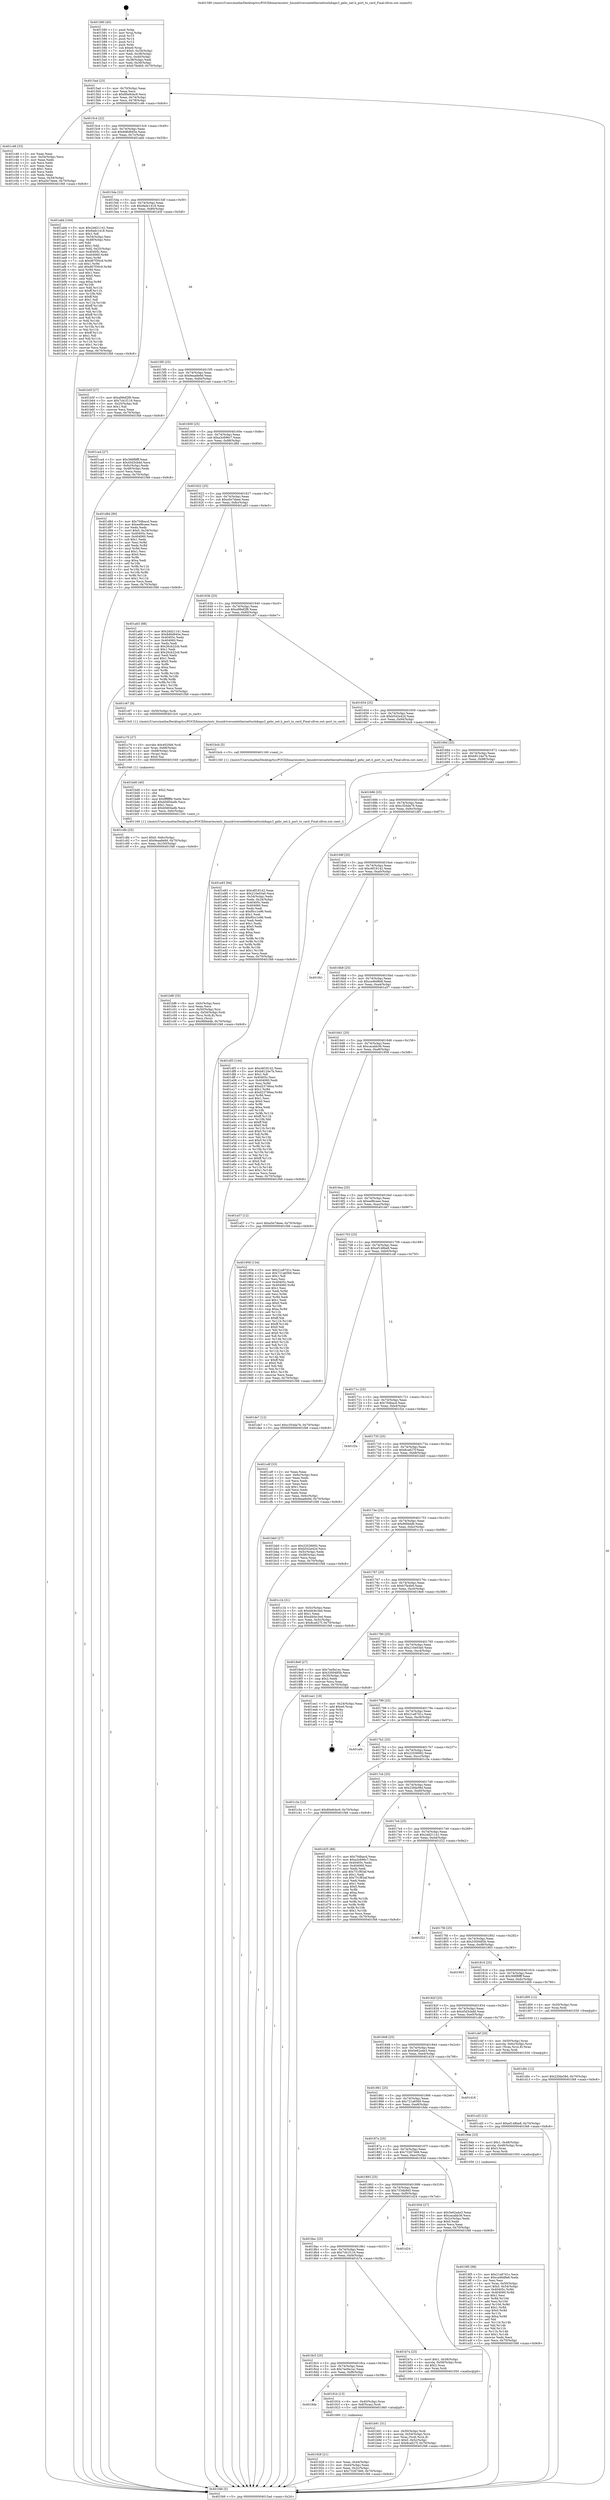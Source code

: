 digraph "0x401580" {
  label = "0x401580 (/mnt/c/Users/mathe/Desktop/tcc/POCII/binaries/extr_linuxdriversnetethernettoshibaps3_gelic_net.h_port_to_card_Final-ollvm.out::main(0))"
  labelloc = "t"
  node[shape=record]

  Entry [label="",width=0.3,height=0.3,shape=circle,fillcolor=black,style=filled]
  "0x4015ad" [label="{
     0x4015ad [23]\l
     | [instrs]\l
     &nbsp;&nbsp;0x4015ad \<+3\>: mov -0x70(%rbp),%eax\l
     &nbsp;&nbsp;0x4015b0 \<+2\>: mov %eax,%ecx\l
     &nbsp;&nbsp;0x4015b2 \<+6\>: sub $0x80e9cbc9,%ecx\l
     &nbsp;&nbsp;0x4015b8 \<+3\>: mov %eax,-0x74(%rbp)\l
     &nbsp;&nbsp;0x4015bb \<+3\>: mov %ecx,-0x78(%rbp)\l
     &nbsp;&nbsp;0x4015be \<+6\>: je 0000000000401c46 \<main+0x6c6\>\l
  }"]
  "0x401c46" [label="{
     0x401c46 [33]\l
     | [instrs]\l
     &nbsp;&nbsp;0x401c46 \<+2\>: xor %eax,%eax\l
     &nbsp;&nbsp;0x401c48 \<+3\>: mov -0x54(%rbp),%ecx\l
     &nbsp;&nbsp;0x401c4b \<+2\>: mov %eax,%edx\l
     &nbsp;&nbsp;0x401c4d \<+2\>: sub %ecx,%edx\l
     &nbsp;&nbsp;0x401c4f \<+2\>: mov %eax,%ecx\l
     &nbsp;&nbsp;0x401c51 \<+3\>: sub $0x1,%ecx\l
     &nbsp;&nbsp;0x401c54 \<+2\>: add %ecx,%edx\l
     &nbsp;&nbsp;0x401c56 \<+2\>: sub %edx,%eax\l
     &nbsp;&nbsp;0x401c58 \<+3\>: mov %eax,-0x54(%rbp)\l
     &nbsp;&nbsp;0x401c5b \<+7\>: movl $0xa5e7deee,-0x70(%rbp)\l
     &nbsp;&nbsp;0x401c62 \<+5\>: jmp 0000000000401f48 \<main+0x9c8\>\l
  }"]
  "0x4015c4" [label="{
     0x4015c4 [22]\l
     | [instrs]\l
     &nbsp;&nbsp;0x4015c4 \<+5\>: jmp 00000000004015c9 \<main+0x49\>\l
     &nbsp;&nbsp;0x4015c9 \<+3\>: mov -0x74(%rbp),%eax\l
     &nbsp;&nbsp;0x4015cc \<+5\>: sub $0x8d6d945e,%eax\l
     &nbsp;&nbsp;0x4015d1 \<+3\>: mov %eax,-0x7c(%rbp)\l
     &nbsp;&nbsp;0x4015d4 \<+6\>: je 0000000000401abb \<main+0x53b\>\l
  }"]
  Exit [label="",width=0.3,height=0.3,shape=circle,fillcolor=black,style=filled,peripheries=2]
  "0x401abb" [label="{
     0x401abb [164]\l
     | [instrs]\l
     &nbsp;&nbsp;0x401abb \<+5\>: mov $0x2dd21141,%eax\l
     &nbsp;&nbsp;0x401ac0 \<+5\>: mov $0x9adc1418,%ecx\l
     &nbsp;&nbsp;0x401ac5 \<+2\>: mov $0x1,%dl\l
     &nbsp;&nbsp;0x401ac7 \<+3\>: mov -0x54(%rbp),%esi\l
     &nbsp;&nbsp;0x401aca \<+3\>: cmp -0x48(%rbp),%esi\l
     &nbsp;&nbsp;0x401acd \<+4\>: setl %dil\l
     &nbsp;&nbsp;0x401ad1 \<+4\>: and $0x1,%dil\l
     &nbsp;&nbsp;0x401ad5 \<+4\>: mov %dil,-0x25(%rbp)\l
     &nbsp;&nbsp;0x401ad9 \<+7\>: mov 0x40405c,%esi\l
     &nbsp;&nbsp;0x401ae0 \<+8\>: mov 0x404060,%r8d\l
     &nbsp;&nbsp;0x401ae8 \<+3\>: mov %esi,%r9d\l
     &nbsp;&nbsp;0x401aeb \<+7\>: sub $0xd67f30c9,%r9d\l
     &nbsp;&nbsp;0x401af2 \<+4\>: sub $0x1,%r9d\l
     &nbsp;&nbsp;0x401af6 \<+7\>: add $0xd67f30c9,%r9d\l
     &nbsp;&nbsp;0x401afd \<+4\>: imul %r9d,%esi\l
     &nbsp;&nbsp;0x401b01 \<+3\>: and $0x1,%esi\l
     &nbsp;&nbsp;0x401b04 \<+3\>: cmp $0x0,%esi\l
     &nbsp;&nbsp;0x401b07 \<+4\>: sete %dil\l
     &nbsp;&nbsp;0x401b0b \<+4\>: cmp $0xa,%r8d\l
     &nbsp;&nbsp;0x401b0f \<+4\>: setl %r10b\l
     &nbsp;&nbsp;0x401b13 \<+3\>: mov %dil,%r11b\l
     &nbsp;&nbsp;0x401b16 \<+4\>: xor $0xff,%r11b\l
     &nbsp;&nbsp;0x401b1a \<+3\>: mov %r10b,%bl\l
     &nbsp;&nbsp;0x401b1d \<+3\>: xor $0xff,%bl\l
     &nbsp;&nbsp;0x401b20 \<+3\>: xor $0x1,%dl\l
     &nbsp;&nbsp;0x401b23 \<+3\>: mov %r11b,%r14b\l
     &nbsp;&nbsp;0x401b26 \<+4\>: and $0xff,%r14b\l
     &nbsp;&nbsp;0x401b2a \<+3\>: and %dl,%dil\l
     &nbsp;&nbsp;0x401b2d \<+3\>: mov %bl,%r15b\l
     &nbsp;&nbsp;0x401b30 \<+4\>: and $0xff,%r15b\l
     &nbsp;&nbsp;0x401b34 \<+3\>: and %dl,%r10b\l
     &nbsp;&nbsp;0x401b37 \<+3\>: or %dil,%r14b\l
     &nbsp;&nbsp;0x401b3a \<+3\>: or %r10b,%r15b\l
     &nbsp;&nbsp;0x401b3d \<+3\>: xor %r15b,%r14b\l
     &nbsp;&nbsp;0x401b40 \<+3\>: or %bl,%r11b\l
     &nbsp;&nbsp;0x401b43 \<+4\>: xor $0xff,%r11b\l
     &nbsp;&nbsp;0x401b47 \<+3\>: or $0x1,%dl\l
     &nbsp;&nbsp;0x401b4a \<+3\>: and %dl,%r11b\l
     &nbsp;&nbsp;0x401b4d \<+3\>: or %r11b,%r14b\l
     &nbsp;&nbsp;0x401b50 \<+4\>: test $0x1,%r14b\l
     &nbsp;&nbsp;0x401b54 \<+3\>: cmovne %ecx,%eax\l
     &nbsp;&nbsp;0x401b57 \<+3\>: mov %eax,-0x70(%rbp)\l
     &nbsp;&nbsp;0x401b5a \<+5\>: jmp 0000000000401f48 \<main+0x9c8\>\l
  }"]
  "0x4015da" [label="{
     0x4015da [22]\l
     | [instrs]\l
     &nbsp;&nbsp;0x4015da \<+5\>: jmp 00000000004015df \<main+0x5f\>\l
     &nbsp;&nbsp;0x4015df \<+3\>: mov -0x74(%rbp),%eax\l
     &nbsp;&nbsp;0x4015e2 \<+5\>: sub $0x9adc1418,%eax\l
     &nbsp;&nbsp;0x4015e7 \<+3\>: mov %eax,-0x80(%rbp)\l
     &nbsp;&nbsp;0x4015ea \<+6\>: je 0000000000401b5f \<main+0x5df\>\l
  }"]
  "0x401d0c" [label="{
     0x401d0c [12]\l
     | [instrs]\l
     &nbsp;&nbsp;0x401d0c \<+7\>: movl $0x22fda58d,-0x70(%rbp)\l
     &nbsp;&nbsp;0x401d13 \<+5\>: jmp 0000000000401f48 \<main+0x9c8\>\l
  }"]
  "0x401b5f" [label="{
     0x401b5f [27]\l
     | [instrs]\l
     &nbsp;&nbsp;0x401b5f \<+5\>: mov $0xa99ef2f8,%eax\l
     &nbsp;&nbsp;0x401b64 \<+5\>: mov $0x7cb1f116,%ecx\l
     &nbsp;&nbsp;0x401b69 \<+3\>: mov -0x25(%rbp),%dl\l
     &nbsp;&nbsp;0x401b6c \<+3\>: test $0x1,%dl\l
     &nbsp;&nbsp;0x401b6f \<+3\>: cmovne %ecx,%eax\l
     &nbsp;&nbsp;0x401b72 \<+3\>: mov %eax,-0x70(%rbp)\l
     &nbsp;&nbsp;0x401b75 \<+5\>: jmp 0000000000401f48 \<main+0x9c8\>\l
  }"]
  "0x4015f0" [label="{
     0x4015f0 [25]\l
     | [instrs]\l
     &nbsp;&nbsp;0x4015f0 \<+5\>: jmp 00000000004015f5 \<main+0x75\>\l
     &nbsp;&nbsp;0x4015f5 \<+3\>: mov -0x74(%rbp),%eax\l
     &nbsp;&nbsp;0x4015f8 \<+5\>: sub $0x9eaa8e9d,%eax\l
     &nbsp;&nbsp;0x4015fd \<+6\>: mov %eax,-0x84(%rbp)\l
     &nbsp;&nbsp;0x401603 \<+6\>: je 0000000000401ca4 \<main+0x724\>\l
  }"]
  "0x401cd3" [label="{
     0x401cd3 [12]\l
     | [instrs]\l
     &nbsp;&nbsp;0x401cd3 \<+7\>: movl $0xef148be8,-0x70(%rbp)\l
     &nbsp;&nbsp;0x401cda \<+5\>: jmp 0000000000401f48 \<main+0x9c8\>\l
  }"]
  "0x401ca4" [label="{
     0x401ca4 [27]\l
     | [instrs]\l
     &nbsp;&nbsp;0x401ca4 \<+5\>: mov $0x368f8fff,%eax\l
     &nbsp;&nbsp;0x401ca9 \<+5\>: mov $0x45d3cbdd,%ecx\l
     &nbsp;&nbsp;0x401cae \<+3\>: mov -0x6c(%rbp),%edx\l
     &nbsp;&nbsp;0x401cb1 \<+3\>: cmp -0x48(%rbp),%edx\l
     &nbsp;&nbsp;0x401cb4 \<+3\>: cmovl %ecx,%eax\l
     &nbsp;&nbsp;0x401cb7 \<+3\>: mov %eax,-0x70(%rbp)\l
     &nbsp;&nbsp;0x401cba \<+5\>: jmp 0000000000401f48 \<main+0x9c8\>\l
  }"]
  "0x401609" [label="{
     0x401609 [25]\l
     | [instrs]\l
     &nbsp;&nbsp;0x401609 \<+5\>: jmp 000000000040160e \<main+0x8e\>\l
     &nbsp;&nbsp;0x40160e \<+3\>: mov -0x74(%rbp),%eax\l
     &nbsp;&nbsp;0x401611 \<+5\>: sub $0xa3c696c7,%eax\l
     &nbsp;&nbsp;0x401616 \<+6\>: mov %eax,-0x88(%rbp)\l
     &nbsp;&nbsp;0x40161c \<+6\>: je 0000000000401d8d \<main+0x80d\>\l
  }"]
  "0x401c8b" [label="{
     0x401c8b [25]\l
     | [instrs]\l
     &nbsp;&nbsp;0x401c8b \<+7\>: movl $0x0,-0x6c(%rbp)\l
     &nbsp;&nbsp;0x401c92 \<+7\>: movl $0x9eaa8e9d,-0x70(%rbp)\l
     &nbsp;&nbsp;0x401c99 \<+6\>: mov %eax,-0x100(%rbp)\l
     &nbsp;&nbsp;0x401c9f \<+5\>: jmp 0000000000401f48 \<main+0x9c8\>\l
  }"]
  "0x401d8d" [label="{
     0x401d8d [90]\l
     | [instrs]\l
     &nbsp;&nbsp;0x401d8d \<+5\>: mov $0x70dbacd,%eax\l
     &nbsp;&nbsp;0x401d92 \<+5\>: mov $0xeef6caee,%ecx\l
     &nbsp;&nbsp;0x401d97 \<+2\>: xor %edx,%edx\l
     &nbsp;&nbsp;0x401d99 \<+7\>: movl $0x0,-0x34(%rbp)\l
     &nbsp;&nbsp;0x401da0 \<+7\>: mov 0x40405c,%esi\l
     &nbsp;&nbsp;0x401da7 \<+7\>: mov 0x404060,%edi\l
     &nbsp;&nbsp;0x401dae \<+3\>: sub $0x1,%edx\l
     &nbsp;&nbsp;0x401db1 \<+3\>: mov %esi,%r8d\l
     &nbsp;&nbsp;0x401db4 \<+3\>: add %edx,%r8d\l
     &nbsp;&nbsp;0x401db7 \<+4\>: imul %r8d,%esi\l
     &nbsp;&nbsp;0x401dbb \<+3\>: and $0x1,%esi\l
     &nbsp;&nbsp;0x401dbe \<+3\>: cmp $0x0,%esi\l
     &nbsp;&nbsp;0x401dc1 \<+4\>: sete %r9b\l
     &nbsp;&nbsp;0x401dc5 \<+3\>: cmp $0xa,%edi\l
     &nbsp;&nbsp;0x401dc8 \<+4\>: setl %r10b\l
     &nbsp;&nbsp;0x401dcc \<+3\>: mov %r9b,%r11b\l
     &nbsp;&nbsp;0x401dcf \<+3\>: and %r10b,%r11b\l
     &nbsp;&nbsp;0x401dd2 \<+3\>: xor %r10b,%r9b\l
     &nbsp;&nbsp;0x401dd5 \<+3\>: or %r9b,%r11b\l
     &nbsp;&nbsp;0x401dd8 \<+4\>: test $0x1,%r11b\l
     &nbsp;&nbsp;0x401ddc \<+3\>: cmovne %ecx,%eax\l
     &nbsp;&nbsp;0x401ddf \<+3\>: mov %eax,-0x70(%rbp)\l
     &nbsp;&nbsp;0x401de2 \<+5\>: jmp 0000000000401f48 \<main+0x9c8\>\l
  }"]
  "0x401622" [label="{
     0x401622 [25]\l
     | [instrs]\l
     &nbsp;&nbsp;0x401622 \<+5\>: jmp 0000000000401627 \<main+0xa7\>\l
     &nbsp;&nbsp;0x401627 \<+3\>: mov -0x74(%rbp),%eax\l
     &nbsp;&nbsp;0x40162a \<+5\>: sub $0xa5e7deee,%eax\l
     &nbsp;&nbsp;0x40162f \<+6\>: mov %eax,-0x8c(%rbp)\l
     &nbsp;&nbsp;0x401635 \<+6\>: je 0000000000401a63 \<main+0x4e3\>\l
  }"]
  "0x401c70" [label="{
     0x401c70 [27]\l
     | [instrs]\l
     &nbsp;&nbsp;0x401c70 \<+10\>: movabs $0x4020b6,%rdi\l
     &nbsp;&nbsp;0x401c7a \<+4\>: mov %rax,-0x68(%rbp)\l
     &nbsp;&nbsp;0x401c7e \<+4\>: mov -0x68(%rbp),%rax\l
     &nbsp;&nbsp;0x401c82 \<+2\>: mov (%rax),%esi\l
     &nbsp;&nbsp;0x401c84 \<+2\>: mov $0x0,%al\l
     &nbsp;&nbsp;0x401c86 \<+5\>: call 0000000000401040 \<printf@plt\>\l
     | [calls]\l
     &nbsp;&nbsp;0x401040 \{1\} (unknown)\l
  }"]
  "0x401a63" [label="{
     0x401a63 [88]\l
     | [instrs]\l
     &nbsp;&nbsp;0x401a63 \<+5\>: mov $0x2dd21141,%eax\l
     &nbsp;&nbsp;0x401a68 \<+5\>: mov $0x8d6d945e,%ecx\l
     &nbsp;&nbsp;0x401a6d \<+7\>: mov 0x40405c,%edx\l
     &nbsp;&nbsp;0x401a74 \<+7\>: mov 0x404060,%esi\l
     &nbsp;&nbsp;0x401a7b \<+2\>: mov %edx,%edi\l
     &nbsp;&nbsp;0x401a7d \<+6\>: sub $0x26cb22cb,%edi\l
     &nbsp;&nbsp;0x401a83 \<+3\>: sub $0x1,%edi\l
     &nbsp;&nbsp;0x401a86 \<+6\>: add $0x26cb22cb,%edi\l
     &nbsp;&nbsp;0x401a8c \<+3\>: imul %edi,%edx\l
     &nbsp;&nbsp;0x401a8f \<+3\>: and $0x1,%edx\l
     &nbsp;&nbsp;0x401a92 \<+3\>: cmp $0x0,%edx\l
     &nbsp;&nbsp;0x401a95 \<+4\>: sete %r8b\l
     &nbsp;&nbsp;0x401a99 \<+3\>: cmp $0xa,%esi\l
     &nbsp;&nbsp;0x401a9c \<+4\>: setl %r9b\l
     &nbsp;&nbsp;0x401aa0 \<+3\>: mov %r8b,%r10b\l
     &nbsp;&nbsp;0x401aa3 \<+3\>: and %r9b,%r10b\l
     &nbsp;&nbsp;0x401aa6 \<+3\>: xor %r9b,%r8b\l
     &nbsp;&nbsp;0x401aa9 \<+3\>: or %r8b,%r10b\l
     &nbsp;&nbsp;0x401aac \<+4\>: test $0x1,%r10b\l
     &nbsp;&nbsp;0x401ab0 \<+3\>: cmovne %ecx,%eax\l
     &nbsp;&nbsp;0x401ab3 \<+3\>: mov %eax,-0x70(%rbp)\l
     &nbsp;&nbsp;0x401ab6 \<+5\>: jmp 0000000000401f48 \<main+0x9c8\>\l
  }"]
  "0x40163b" [label="{
     0x40163b [25]\l
     | [instrs]\l
     &nbsp;&nbsp;0x40163b \<+5\>: jmp 0000000000401640 \<main+0xc0\>\l
     &nbsp;&nbsp;0x401640 \<+3\>: mov -0x74(%rbp),%eax\l
     &nbsp;&nbsp;0x401643 \<+5\>: sub $0xa99ef2f8,%eax\l
     &nbsp;&nbsp;0x401648 \<+6\>: mov %eax,-0x90(%rbp)\l
     &nbsp;&nbsp;0x40164e \<+6\>: je 0000000000401c67 \<main+0x6e7\>\l
  }"]
  "0x401bf8" [label="{
     0x401bf8 [35]\l
     | [instrs]\l
     &nbsp;&nbsp;0x401bf8 \<+6\>: mov -0xfc(%rbp),%ecx\l
     &nbsp;&nbsp;0x401bfe \<+3\>: imul %eax,%ecx\l
     &nbsp;&nbsp;0x401c01 \<+4\>: mov -0x50(%rbp),%rsi\l
     &nbsp;&nbsp;0x401c05 \<+4\>: movslq -0x54(%rbp),%rdi\l
     &nbsp;&nbsp;0x401c09 \<+4\>: mov (%rsi,%rdi,8),%rsi\l
     &nbsp;&nbsp;0x401c0d \<+2\>: mov %ecx,(%rsi)\l
     &nbsp;&nbsp;0x401c0f \<+7\>: movl $0x96fdddb,-0x70(%rbp)\l
     &nbsp;&nbsp;0x401c16 \<+5\>: jmp 0000000000401f48 \<main+0x9c8\>\l
  }"]
  "0x401c67" [label="{
     0x401c67 [9]\l
     | [instrs]\l
     &nbsp;&nbsp;0x401c67 \<+4\>: mov -0x50(%rbp),%rdi\l
     &nbsp;&nbsp;0x401c6b \<+5\>: call 00000000004013c0 \<port_to_card\>\l
     | [calls]\l
     &nbsp;&nbsp;0x4013c0 \{1\} (/mnt/c/Users/mathe/Desktop/tcc/POCII/binaries/extr_linuxdriversnetethernettoshibaps3_gelic_net.h_port_to_card_Final-ollvm.out::port_to_card)\l
  }"]
  "0x401654" [label="{
     0x401654 [25]\l
     | [instrs]\l
     &nbsp;&nbsp;0x401654 \<+5\>: jmp 0000000000401659 \<main+0xd9\>\l
     &nbsp;&nbsp;0x401659 \<+3\>: mov -0x74(%rbp),%eax\l
     &nbsp;&nbsp;0x40165c \<+5\>: sub $0xb542e42d,%eax\l
     &nbsp;&nbsp;0x401661 \<+6\>: mov %eax,-0x94(%rbp)\l
     &nbsp;&nbsp;0x401667 \<+6\>: je 0000000000401bcb \<main+0x64b\>\l
  }"]
  "0x401bd0" [label="{
     0x401bd0 [40]\l
     | [instrs]\l
     &nbsp;&nbsp;0x401bd0 \<+5\>: mov $0x2,%ecx\l
     &nbsp;&nbsp;0x401bd5 \<+1\>: cltd\l
     &nbsp;&nbsp;0x401bd6 \<+2\>: idiv %ecx\l
     &nbsp;&nbsp;0x401bd8 \<+6\>: imul $0xfffffffe,%edx,%ecx\l
     &nbsp;&nbsp;0x401bde \<+6\>: add $0xb0d04adb,%ecx\l
     &nbsp;&nbsp;0x401be4 \<+3\>: add $0x1,%ecx\l
     &nbsp;&nbsp;0x401be7 \<+6\>: sub $0xb0d04adb,%ecx\l
     &nbsp;&nbsp;0x401bed \<+6\>: mov %ecx,-0xfc(%rbp)\l
     &nbsp;&nbsp;0x401bf3 \<+5\>: call 0000000000401160 \<next_i\>\l
     | [calls]\l
     &nbsp;&nbsp;0x401160 \{1\} (/mnt/c/Users/mathe/Desktop/tcc/POCII/binaries/extr_linuxdriversnetethernettoshibaps3_gelic_net.h_port_to_card_Final-ollvm.out::next_i)\l
  }"]
  "0x401bcb" [label="{
     0x401bcb [5]\l
     | [instrs]\l
     &nbsp;&nbsp;0x401bcb \<+5\>: call 0000000000401160 \<next_i\>\l
     | [calls]\l
     &nbsp;&nbsp;0x401160 \{1\} (/mnt/c/Users/mathe/Desktop/tcc/POCII/binaries/extr_linuxdriversnetethernettoshibaps3_gelic_net.h_port_to_card_Final-ollvm.out::next_i)\l
  }"]
  "0x40166d" [label="{
     0x40166d [25]\l
     | [instrs]\l
     &nbsp;&nbsp;0x40166d \<+5\>: jmp 0000000000401672 \<main+0xf2\>\l
     &nbsp;&nbsp;0x401672 \<+3\>: mov -0x74(%rbp),%eax\l
     &nbsp;&nbsp;0x401675 \<+5\>: sub $0xb8124e7b,%eax\l
     &nbsp;&nbsp;0x40167a \<+6\>: mov %eax,-0x98(%rbp)\l
     &nbsp;&nbsp;0x401680 \<+6\>: je 0000000000401e83 \<main+0x903\>\l
  }"]
  "0x401b91" [label="{
     0x401b91 [31]\l
     | [instrs]\l
     &nbsp;&nbsp;0x401b91 \<+4\>: mov -0x50(%rbp),%rdi\l
     &nbsp;&nbsp;0x401b95 \<+4\>: movslq -0x54(%rbp),%rcx\l
     &nbsp;&nbsp;0x401b99 \<+4\>: mov %rax,(%rdi,%rcx,8)\l
     &nbsp;&nbsp;0x401b9d \<+7\>: movl $0x0,-0x5c(%rbp)\l
     &nbsp;&nbsp;0x401ba4 \<+7\>: movl $0x8ca627f,-0x70(%rbp)\l
     &nbsp;&nbsp;0x401bab \<+5\>: jmp 0000000000401f48 \<main+0x9c8\>\l
  }"]
  "0x401e83" [label="{
     0x401e83 [94]\l
     | [instrs]\l
     &nbsp;&nbsp;0x401e83 \<+5\>: mov $0xc6f18142,%eax\l
     &nbsp;&nbsp;0x401e88 \<+5\>: mov $0x210e03a0,%ecx\l
     &nbsp;&nbsp;0x401e8d \<+3\>: mov -0x34(%rbp),%edx\l
     &nbsp;&nbsp;0x401e90 \<+3\>: mov %edx,-0x24(%rbp)\l
     &nbsp;&nbsp;0x401e93 \<+7\>: mov 0x40405c,%edx\l
     &nbsp;&nbsp;0x401e9a \<+7\>: mov 0x404060,%esi\l
     &nbsp;&nbsp;0x401ea1 \<+2\>: mov %edx,%edi\l
     &nbsp;&nbsp;0x401ea3 \<+6\>: sub $0xf0cc1e96,%edi\l
     &nbsp;&nbsp;0x401ea9 \<+3\>: sub $0x1,%edi\l
     &nbsp;&nbsp;0x401eac \<+6\>: add $0xf0cc1e96,%edi\l
     &nbsp;&nbsp;0x401eb2 \<+3\>: imul %edi,%edx\l
     &nbsp;&nbsp;0x401eb5 \<+3\>: and $0x1,%edx\l
     &nbsp;&nbsp;0x401eb8 \<+3\>: cmp $0x0,%edx\l
     &nbsp;&nbsp;0x401ebb \<+4\>: sete %r8b\l
     &nbsp;&nbsp;0x401ebf \<+3\>: cmp $0xa,%esi\l
     &nbsp;&nbsp;0x401ec2 \<+4\>: setl %r9b\l
     &nbsp;&nbsp;0x401ec6 \<+3\>: mov %r8b,%r10b\l
     &nbsp;&nbsp;0x401ec9 \<+3\>: and %r9b,%r10b\l
     &nbsp;&nbsp;0x401ecc \<+3\>: xor %r9b,%r8b\l
     &nbsp;&nbsp;0x401ecf \<+3\>: or %r8b,%r10b\l
     &nbsp;&nbsp;0x401ed2 \<+4\>: test $0x1,%r10b\l
     &nbsp;&nbsp;0x401ed6 \<+3\>: cmovne %ecx,%eax\l
     &nbsp;&nbsp;0x401ed9 \<+3\>: mov %eax,-0x70(%rbp)\l
     &nbsp;&nbsp;0x401edc \<+5\>: jmp 0000000000401f48 \<main+0x9c8\>\l
  }"]
  "0x401686" [label="{
     0x401686 [25]\l
     | [instrs]\l
     &nbsp;&nbsp;0x401686 \<+5\>: jmp 000000000040168b \<main+0x10b\>\l
     &nbsp;&nbsp;0x40168b \<+3\>: mov -0x74(%rbp),%eax\l
     &nbsp;&nbsp;0x40168e \<+5\>: sub $0xc354da76,%eax\l
     &nbsp;&nbsp;0x401693 \<+6\>: mov %eax,-0x9c(%rbp)\l
     &nbsp;&nbsp;0x401699 \<+6\>: je 0000000000401df3 \<main+0x873\>\l
  }"]
  "0x4019f5" [label="{
     0x4019f5 [98]\l
     | [instrs]\l
     &nbsp;&nbsp;0x4019f5 \<+5\>: mov $0x21a87d1c,%ecx\l
     &nbsp;&nbsp;0x4019fa \<+5\>: mov $0xca46d8e8,%edx\l
     &nbsp;&nbsp;0x4019ff \<+2\>: xor %esi,%esi\l
     &nbsp;&nbsp;0x401a01 \<+4\>: mov %rax,-0x50(%rbp)\l
     &nbsp;&nbsp;0x401a05 \<+7\>: movl $0x0,-0x54(%rbp)\l
     &nbsp;&nbsp;0x401a0c \<+8\>: mov 0x40405c,%r8d\l
     &nbsp;&nbsp;0x401a14 \<+8\>: mov 0x404060,%r9d\l
     &nbsp;&nbsp;0x401a1c \<+3\>: sub $0x1,%esi\l
     &nbsp;&nbsp;0x401a1f \<+3\>: mov %r8d,%r10d\l
     &nbsp;&nbsp;0x401a22 \<+3\>: add %esi,%r10d\l
     &nbsp;&nbsp;0x401a25 \<+4\>: imul %r10d,%r8d\l
     &nbsp;&nbsp;0x401a29 \<+4\>: and $0x1,%r8d\l
     &nbsp;&nbsp;0x401a2d \<+4\>: cmp $0x0,%r8d\l
     &nbsp;&nbsp;0x401a31 \<+4\>: sete %r11b\l
     &nbsp;&nbsp;0x401a35 \<+4\>: cmp $0xa,%r9d\l
     &nbsp;&nbsp;0x401a39 \<+3\>: setl %bl\l
     &nbsp;&nbsp;0x401a3c \<+3\>: mov %r11b,%r14b\l
     &nbsp;&nbsp;0x401a3f \<+3\>: and %bl,%r14b\l
     &nbsp;&nbsp;0x401a42 \<+3\>: xor %bl,%r11b\l
     &nbsp;&nbsp;0x401a45 \<+3\>: or %r11b,%r14b\l
     &nbsp;&nbsp;0x401a48 \<+4\>: test $0x1,%r14b\l
     &nbsp;&nbsp;0x401a4c \<+3\>: cmovne %edx,%ecx\l
     &nbsp;&nbsp;0x401a4f \<+3\>: mov %ecx,-0x70(%rbp)\l
     &nbsp;&nbsp;0x401a52 \<+5\>: jmp 0000000000401f48 \<main+0x9c8\>\l
  }"]
  "0x401df3" [label="{
     0x401df3 [144]\l
     | [instrs]\l
     &nbsp;&nbsp;0x401df3 \<+5\>: mov $0xc6f18142,%eax\l
     &nbsp;&nbsp;0x401df8 \<+5\>: mov $0xb8124e7b,%ecx\l
     &nbsp;&nbsp;0x401dfd \<+2\>: mov $0x1,%dl\l
     &nbsp;&nbsp;0x401dff \<+7\>: mov 0x40405c,%esi\l
     &nbsp;&nbsp;0x401e06 \<+7\>: mov 0x404060,%edi\l
     &nbsp;&nbsp;0x401e0d \<+3\>: mov %esi,%r8d\l
     &nbsp;&nbsp;0x401e10 \<+7\>: add $0xd23746ea,%r8d\l
     &nbsp;&nbsp;0x401e17 \<+4\>: sub $0x1,%r8d\l
     &nbsp;&nbsp;0x401e1b \<+7\>: sub $0xd23746ea,%r8d\l
     &nbsp;&nbsp;0x401e22 \<+4\>: imul %r8d,%esi\l
     &nbsp;&nbsp;0x401e26 \<+3\>: and $0x1,%esi\l
     &nbsp;&nbsp;0x401e29 \<+3\>: cmp $0x0,%esi\l
     &nbsp;&nbsp;0x401e2c \<+4\>: sete %r9b\l
     &nbsp;&nbsp;0x401e30 \<+3\>: cmp $0xa,%edi\l
     &nbsp;&nbsp;0x401e33 \<+4\>: setl %r10b\l
     &nbsp;&nbsp;0x401e37 \<+3\>: mov %r9b,%r11b\l
     &nbsp;&nbsp;0x401e3a \<+4\>: xor $0xff,%r11b\l
     &nbsp;&nbsp;0x401e3e \<+3\>: mov %r10b,%bl\l
     &nbsp;&nbsp;0x401e41 \<+3\>: xor $0xff,%bl\l
     &nbsp;&nbsp;0x401e44 \<+3\>: xor $0x0,%dl\l
     &nbsp;&nbsp;0x401e47 \<+3\>: mov %r11b,%r14b\l
     &nbsp;&nbsp;0x401e4a \<+4\>: and $0x0,%r14b\l
     &nbsp;&nbsp;0x401e4e \<+3\>: and %dl,%r9b\l
     &nbsp;&nbsp;0x401e51 \<+3\>: mov %bl,%r15b\l
     &nbsp;&nbsp;0x401e54 \<+4\>: and $0x0,%r15b\l
     &nbsp;&nbsp;0x401e58 \<+3\>: and %dl,%r10b\l
     &nbsp;&nbsp;0x401e5b \<+3\>: or %r9b,%r14b\l
     &nbsp;&nbsp;0x401e5e \<+3\>: or %r10b,%r15b\l
     &nbsp;&nbsp;0x401e61 \<+3\>: xor %r15b,%r14b\l
     &nbsp;&nbsp;0x401e64 \<+3\>: or %bl,%r11b\l
     &nbsp;&nbsp;0x401e67 \<+4\>: xor $0xff,%r11b\l
     &nbsp;&nbsp;0x401e6b \<+3\>: or $0x0,%dl\l
     &nbsp;&nbsp;0x401e6e \<+3\>: and %dl,%r11b\l
     &nbsp;&nbsp;0x401e71 \<+3\>: or %r11b,%r14b\l
     &nbsp;&nbsp;0x401e74 \<+4\>: test $0x1,%r14b\l
     &nbsp;&nbsp;0x401e78 \<+3\>: cmovne %ecx,%eax\l
     &nbsp;&nbsp;0x401e7b \<+3\>: mov %eax,-0x70(%rbp)\l
     &nbsp;&nbsp;0x401e7e \<+5\>: jmp 0000000000401f48 \<main+0x9c8\>\l
  }"]
  "0x40169f" [label="{
     0x40169f [25]\l
     | [instrs]\l
     &nbsp;&nbsp;0x40169f \<+5\>: jmp 00000000004016a4 \<main+0x124\>\l
     &nbsp;&nbsp;0x4016a4 \<+3\>: mov -0x74(%rbp),%eax\l
     &nbsp;&nbsp;0x4016a7 \<+5\>: sub $0xc6f18142,%eax\l
     &nbsp;&nbsp;0x4016ac \<+6\>: mov %eax,-0xa0(%rbp)\l
     &nbsp;&nbsp;0x4016b2 \<+6\>: je 0000000000401f41 \<main+0x9c1\>\l
  }"]
  "0x401928" [label="{
     0x401928 [21]\l
     | [instrs]\l
     &nbsp;&nbsp;0x401928 \<+3\>: mov %eax,-0x44(%rbp)\l
     &nbsp;&nbsp;0x40192b \<+3\>: mov -0x44(%rbp),%eax\l
     &nbsp;&nbsp;0x40192e \<+3\>: mov %eax,-0x2c(%rbp)\l
     &nbsp;&nbsp;0x401931 \<+7\>: movl $0x73267466,-0x70(%rbp)\l
     &nbsp;&nbsp;0x401938 \<+5\>: jmp 0000000000401f48 \<main+0x9c8\>\l
  }"]
  "0x401f41" [label="{
     0x401f41\l
  }", style=dashed]
  "0x4016b8" [label="{
     0x4016b8 [25]\l
     | [instrs]\l
     &nbsp;&nbsp;0x4016b8 \<+5\>: jmp 00000000004016bd \<main+0x13d\>\l
     &nbsp;&nbsp;0x4016bd \<+3\>: mov -0x74(%rbp),%eax\l
     &nbsp;&nbsp;0x4016c0 \<+5\>: sub $0xca46d8e8,%eax\l
     &nbsp;&nbsp;0x4016c5 \<+6\>: mov %eax,-0xa4(%rbp)\l
     &nbsp;&nbsp;0x4016cb \<+6\>: je 0000000000401a57 \<main+0x4d7\>\l
  }"]
  "0x4018de" [label="{
     0x4018de\l
  }", style=dashed]
  "0x401a57" [label="{
     0x401a57 [12]\l
     | [instrs]\l
     &nbsp;&nbsp;0x401a57 \<+7\>: movl $0xa5e7deee,-0x70(%rbp)\l
     &nbsp;&nbsp;0x401a5e \<+5\>: jmp 0000000000401f48 \<main+0x9c8\>\l
  }"]
  "0x4016d1" [label="{
     0x4016d1 [25]\l
     | [instrs]\l
     &nbsp;&nbsp;0x4016d1 \<+5\>: jmp 00000000004016d6 \<main+0x156\>\l
     &nbsp;&nbsp;0x4016d6 \<+3\>: mov -0x74(%rbp),%eax\l
     &nbsp;&nbsp;0x4016d9 \<+5\>: sub $0xcacabb36,%eax\l
     &nbsp;&nbsp;0x4016de \<+6\>: mov %eax,-0xa8(%rbp)\l
     &nbsp;&nbsp;0x4016e4 \<+6\>: je 0000000000401958 \<main+0x3d8\>\l
  }"]
  "0x40191b" [label="{
     0x40191b [13]\l
     | [instrs]\l
     &nbsp;&nbsp;0x40191b \<+4\>: mov -0x40(%rbp),%rax\l
     &nbsp;&nbsp;0x40191f \<+4\>: mov 0x8(%rax),%rdi\l
     &nbsp;&nbsp;0x401923 \<+5\>: call 0000000000401060 \<atoi@plt\>\l
     | [calls]\l
     &nbsp;&nbsp;0x401060 \{1\} (unknown)\l
  }"]
  "0x401958" [label="{
     0x401958 [134]\l
     | [instrs]\l
     &nbsp;&nbsp;0x401958 \<+5\>: mov $0x21a87d1c,%eax\l
     &nbsp;&nbsp;0x40195d \<+5\>: mov $0x721a6569,%ecx\l
     &nbsp;&nbsp;0x401962 \<+2\>: mov $0x1,%dl\l
     &nbsp;&nbsp;0x401964 \<+2\>: xor %esi,%esi\l
     &nbsp;&nbsp;0x401966 \<+7\>: mov 0x40405c,%edi\l
     &nbsp;&nbsp;0x40196d \<+8\>: mov 0x404060,%r8d\l
     &nbsp;&nbsp;0x401975 \<+3\>: sub $0x1,%esi\l
     &nbsp;&nbsp;0x401978 \<+3\>: mov %edi,%r9d\l
     &nbsp;&nbsp;0x40197b \<+3\>: add %esi,%r9d\l
     &nbsp;&nbsp;0x40197e \<+4\>: imul %r9d,%edi\l
     &nbsp;&nbsp;0x401982 \<+3\>: and $0x1,%edi\l
     &nbsp;&nbsp;0x401985 \<+3\>: cmp $0x0,%edi\l
     &nbsp;&nbsp;0x401988 \<+4\>: sete %r10b\l
     &nbsp;&nbsp;0x40198c \<+4\>: cmp $0xa,%r8d\l
     &nbsp;&nbsp;0x401990 \<+4\>: setl %r11b\l
     &nbsp;&nbsp;0x401994 \<+3\>: mov %r10b,%bl\l
     &nbsp;&nbsp;0x401997 \<+3\>: xor $0xff,%bl\l
     &nbsp;&nbsp;0x40199a \<+3\>: mov %r11b,%r14b\l
     &nbsp;&nbsp;0x40199d \<+4\>: xor $0xff,%r14b\l
     &nbsp;&nbsp;0x4019a1 \<+3\>: xor $0x0,%dl\l
     &nbsp;&nbsp;0x4019a4 \<+3\>: mov %bl,%r15b\l
     &nbsp;&nbsp;0x4019a7 \<+4\>: and $0x0,%r15b\l
     &nbsp;&nbsp;0x4019ab \<+3\>: and %dl,%r10b\l
     &nbsp;&nbsp;0x4019ae \<+3\>: mov %r14b,%r12b\l
     &nbsp;&nbsp;0x4019b1 \<+4\>: and $0x0,%r12b\l
     &nbsp;&nbsp;0x4019b5 \<+3\>: and %dl,%r11b\l
     &nbsp;&nbsp;0x4019b8 \<+3\>: or %r10b,%r15b\l
     &nbsp;&nbsp;0x4019bb \<+3\>: or %r11b,%r12b\l
     &nbsp;&nbsp;0x4019be \<+3\>: xor %r12b,%r15b\l
     &nbsp;&nbsp;0x4019c1 \<+3\>: or %r14b,%bl\l
     &nbsp;&nbsp;0x4019c4 \<+3\>: xor $0xff,%bl\l
     &nbsp;&nbsp;0x4019c7 \<+3\>: or $0x0,%dl\l
     &nbsp;&nbsp;0x4019ca \<+2\>: and %dl,%bl\l
     &nbsp;&nbsp;0x4019cc \<+3\>: or %bl,%r15b\l
     &nbsp;&nbsp;0x4019cf \<+4\>: test $0x1,%r15b\l
     &nbsp;&nbsp;0x4019d3 \<+3\>: cmovne %ecx,%eax\l
     &nbsp;&nbsp;0x4019d6 \<+3\>: mov %eax,-0x70(%rbp)\l
     &nbsp;&nbsp;0x4019d9 \<+5\>: jmp 0000000000401f48 \<main+0x9c8\>\l
  }"]
  "0x4016ea" [label="{
     0x4016ea [25]\l
     | [instrs]\l
     &nbsp;&nbsp;0x4016ea \<+5\>: jmp 00000000004016ef \<main+0x16f\>\l
     &nbsp;&nbsp;0x4016ef \<+3\>: mov -0x74(%rbp),%eax\l
     &nbsp;&nbsp;0x4016f2 \<+5\>: sub $0xeef6caee,%eax\l
     &nbsp;&nbsp;0x4016f7 \<+6\>: mov %eax,-0xac(%rbp)\l
     &nbsp;&nbsp;0x4016fd \<+6\>: je 0000000000401de7 \<main+0x867\>\l
  }"]
  "0x4018c5" [label="{
     0x4018c5 [25]\l
     | [instrs]\l
     &nbsp;&nbsp;0x4018c5 \<+5\>: jmp 00000000004018ca \<main+0x34a\>\l
     &nbsp;&nbsp;0x4018ca \<+3\>: mov -0x74(%rbp),%eax\l
     &nbsp;&nbsp;0x4018cd \<+5\>: sub $0x7ee9a1ec,%eax\l
     &nbsp;&nbsp;0x4018d2 \<+6\>: mov %eax,-0xf8(%rbp)\l
     &nbsp;&nbsp;0x4018d8 \<+6\>: je 000000000040191b \<main+0x39b\>\l
  }"]
  "0x401de7" [label="{
     0x401de7 [12]\l
     | [instrs]\l
     &nbsp;&nbsp;0x401de7 \<+7\>: movl $0xc354da76,-0x70(%rbp)\l
     &nbsp;&nbsp;0x401dee \<+5\>: jmp 0000000000401f48 \<main+0x9c8\>\l
  }"]
  "0x401703" [label="{
     0x401703 [25]\l
     | [instrs]\l
     &nbsp;&nbsp;0x401703 \<+5\>: jmp 0000000000401708 \<main+0x188\>\l
     &nbsp;&nbsp;0x401708 \<+3\>: mov -0x74(%rbp),%eax\l
     &nbsp;&nbsp;0x40170b \<+5\>: sub $0xef148be8,%eax\l
     &nbsp;&nbsp;0x401710 \<+6\>: mov %eax,-0xb0(%rbp)\l
     &nbsp;&nbsp;0x401716 \<+6\>: je 0000000000401cdf \<main+0x75f\>\l
  }"]
  "0x401b7a" [label="{
     0x401b7a [23]\l
     | [instrs]\l
     &nbsp;&nbsp;0x401b7a \<+7\>: movl $0x1,-0x58(%rbp)\l
     &nbsp;&nbsp;0x401b81 \<+4\>: movslq -0x58(%rbp),%rax\l
     &nbsp;&nbsp;0x401b85 \<+4\>: shl $0x2,%rax\l
     &nbsp;&nbsp;0x401b89 \<+3\>: mov %rax,%rdi\l
     &nbsp;&nbsp;0x401b8c \<+5\>: call 0000000000401050 \<malloc@plt\>\l
     | [calls]\l
     &nbsp;&nbsp;0x401050 \{1\} (unknown)\l
  }"]
  "0x401cdf" [label="{
     0x401cdf [33]\l
     | [instrs]\l
     &nbsp;&nbsp;0x401cdf \<+2\>: xor %eax,%eax\l
     &nbsp;&nbsp;0x401ce1 \<+3\>: mov -0x6c(%rbp),%ecx\l
     &nbsp;&nbsp;0x401ce4 \<+2\>: mov %eax,%edx\l
     &nbsp;&nbsp;0x401ce6 \<+2\>: sub %ecx,%edx\l
     &nbsp;&nbsp;0x401ce8 \<+2\>: mov %eax,%ecx\l
     &nbsp;&nbsp;0x401cea \<+3\>: sub $0x1,%ecx\l
     &nbsp;&nbsp;0x401ced \<+2\>: add %ecx,%edx\l
     &nbsp;&nbsp;0x401cef \<+2\>: sub %edx,%eax\l
     &nbsp;&nbsp;0x401cf1 \<+3\>: mov %eax,-0x6c(%rbp)\l
     &nbsp;&nbsp;0x401cf4 \<+7\>: movl $0x9eaa8e9d,-0x70(%rbp)\l
     &nbsp;&nbsp;0x401cfb \<+5\>: jmp 0000000000401f48 \<main+0x9c8\>\l
  }"]
  "0x40171c" [label="{
     0x40171c [25]\l
     | [instrs]\l
     &nbsp;&nbsp;0x40171c \<+5\>: jmp 0000000000401721 \<main+0x1a1\>\l
     &nbsp;&nbsp;0x401721 \<+3\>: mov -0x74(%rbp),%eax\l
     &nbsp;&nbsp;0x401724 \<+5\>: sub $0x70dbacd,%eax\l
     &nbsp;&nbsp;0x401729 \<+6\>: mov %eax,-0xb4(%rbp)\l
     &nbsp;&nbsp;0x40172f \<+6\>: je 0000000000401f2e \<main+0x9ae\>\l
  }"]
  "0x4018ac" [label="{
     0x4018ac [25]\l
     | [instrs]\l
     &nbsp;&nbsp;0x4018ac \<+5\>: jmp 00000000004018b1 \<main+0x331\>\l
     &nbsp;&nbsp;0x4018b1 \<+3\>: mov -0x74(%rbp),%eax\l
     &nbsp;&nbsp;0x4018b4 \<+5\>: sub $0x7cb1f116,%eax\l
     &nbsp;&nbsp;0x4018b9 \<+6\>: mov %eax,-0xf4(%rbp)\l
     &nbsp;&nbsp;0x4018bf \<+6\>: je 0000000000401b7a \<main+0x5fa\>\l
  }"]
  "0x401f2e" [label="{
     0x401f2e\l
  }", style=dashed]
  "0x401735" [label="{
     0x401735 [25]\l
     | [instrs]\l
     &nbsp;&nbsp;0x401735 \<+5\>: jmp 000000000040173a \<main+0x1ba\>\l
     &nbsp;&nbsp;0x40173a \<+3\>: mov -0x74(%rbp),%eax\l
     &nbsp;&nbsp;0x40173d \<+5\>: sub $0x8ca627f,%eax\l
     &nbsp;&nbsp;0x401742 \<+6\>: mov %eax,-0xb8(%rbp)\l
     &nbsp;&nbsp;0x401748 \<+6\>: je 0000000000401bb0 \<main+0x630\>\l
  }"]
  "0x401d24" [label="{
     0x401d24\l
  }", style=dashed]
  "0x401bb0" [label="{
     0x401bb0 [27]\l
     | [instrs]\l
     &nbsp;&nbsp;0x401bb0 \<+5\>: mov $0x22036692,%eax\l
     &nbsp;&nbsp;0x401bb5 \<+5\>: mov $0xb542e42d,%ecx\l
     &nbsp;&nbsp;0x401bba \<+3\>: mov -0x5c(%rbp),%edx\l
     &nbsp;&nbsp;0x401bbd \<+3\>: cmp -0x58(%rbp),%edx\l
     &nbsp;&nbsp;0x401bc0 \<+3\>: cmovl %ecx,%eax\l
     &nbsp;&nbsp;0x401bc3 \<+3\>: mov %eax,-0x70(%rbp)\l
     &nbsp;&nbsp;0x401bc6 \<+5\>: jmp 0000000000401f48 \<main+0x9c8\>\l
  }"]
  "0x40174e" [label="{
     0x40174e [25]\l
     | [instrs]\l
     &nbsp;&nbsp;0x40174e \<+5\>: jmp 0000000000401753 \<main+0x1d3\>\l
     &nbsp;&nbsp;0x401753 \<+3\>: mov -0x74(%rbp),%eax\l
     &nbsp;&nbsp;0x401756 \<+5\>: sub $0x96fdddb,%eax\l
     &nbsp;&nbsp;0x40175b \<+6\>: mov %eax,-0xbc(%rbp)\l
     &nbsp;&nbsp;0x401761 \<+6\>: je 0000000000401c1b \<main+0x69b\>\l
  }"]
  "0x401893" [label="{
     0x401893 [25]\l
     | [instrs]\l
     &nbsp;&nbsp;0x401893 \<+5\>: jmp 0000000000401898 \<main+0x318\>\l
     &nbsp;&nbsp;0x401898 \<+3\>: mov -0x74(%rbp),%eax\l
     &nbsp;&nbsp;0x40189b \<+5\>: sub $0x7334b9d5,%eax\l
     &nbsp;&nbsp;0x4018a0 \<+6\>: mov %eax,-0xf0(%rbp)\l
     &nbsp;&nbsp;0x4018a6 \<+6\>: je 0000000000401d24 \<main+0x7a4\>\l
  }"]
  "0x401c1b" [label="{
     0x401c1b [31]\l
     | [instrs]\l
     &nbsp;&nbsp;0x401c1b \<+3\>: mov -0x5c(%rbp),%eax\l
     &nbsp;&nbsp;0x401c1e \<+5\>: sub $0xddcbc3ed,%eax\l
     &nbsp;&nbsp;0x401c23 \<+3\>: add $0x1,%eax\l
     &nbsp;&nbsp;0x401c26 \<+5\>: add $0xddcbc3ed,%eax\l
     &nbsp;&nbsp;0x401c2b \<+3\>: mov %eax,-0x5c(%rbp)\l
     &nbsp;&nbsp;0x401c2e \<+7\>: movl $0x8ca627f,-0x70(%rbp)\l
     &nbsp;&nbsp;0x401c35 \<+5\>: jmp 0000000000401f48 \<main+0x9c8\>\l
  }"]
  "0x401767" [label="{
     0x401767 [25]\l
     | [instrs]\l
     &nbsp;&nbsp;0x401767 \<+5\>: jmp 000000000040176c \<main+0x1ec\>\l
     &nbsp;&nbsp;0x40176c \<+3\>: mov -0x74(%rbp),%eax\l
     &nbsp;&nbsp;0x40176f \<+5\>: sub $0xb7fa4b9,%eax\l
     &nbsp;&nbsp;0x401774 \<+6\>: mov %eax,-0xc0(%rbp)\l
     &nbsp;&nbsp;0x40177a \<+6\>: je 00000000004018e8 \<main+0x368\>\l
  }"]
  "0x40193d" [label="{
     0x40193d [27]\l
     | [instrs]\l
     &nbsp;&nbsp;0x40193d \<+5\>: mov $0x5e62a4e3,%eax\l
     &nbsp;&nbsp;0x401942 \<+5\>: mov $0xcacabb36,%ecx\l
     &nbsp;&nbsp;0x401947 \<+3\>: mov -0x2c(%rbp),%edx\l
     &nbsp;&nbsp;0x40194a \<+3\>: cmp $0x0,%edx\l
     &nbsp;&nbsp;0x40194d \<+3\>: cmove %ecx,%eax\l
     &nbsp;&nbsp;0x401950 \<+3\>: mov %eax,-0x70(%rbp)\l
     &nbsp;&nbsp;0x401953 \<+5\>: jmp 0000000000401f48 \<main+0x9c8\>\l
  }"]
  "0x4018e8" [label="{
     0x4018e8 [27]\l
     | [instrs]\l
     &nbsp;&nbsp;0x4018e8 \<+5\>: mov $0x7ee9a1ec,%eax\l
     &nbsp;&nbsp;0x4018ed \<+5\>: mov $0x3300485b,%ecx\l
     &nbsp;&nbsp;0x4018f2 \<+3\>: mov -0x30(%rbp),%edx\l
     &nbsp;&nbsp;0x4018f5 \<+3\>: cmp $0x2,%edx\l
     &nbsp;&nbsp;0x4018f8 \<+3\>: cmovne %ecx,%eax\l
     &nbsp;&nbsp;0x4018fb \<+3\>: mov %eax,-0x70(%rbp)\l
     &nbsp;&nbsp;0x4018fe \<+5\>: jmp 0000000000401f48 \<main+0x9c8\>\l
  }"]
  "0x401780" [label="{
     0x401780 [25]\l
     | [instrs]\l
     &nbsp;&nbsp;0x401780 \<+5\>: jmp 0000000000401785 \<main+0x205\>\l
     &nbsp;&nbsp;0x401785 \<+3\>: mov -0x74(%rbp),%eax\l
     &nbsp;&nbsp;0x401788 \<+5\>: sub $0x210e03a0,%eax\l
     &nbsp;&nbsp;0x40178d \<+6\>: mov %eax,-0xc4(%rbp)\l
     &nbsp;&nbsp;0x401793 \<+6\>: je 0000000000401ee1 \<main+0x961\>\l
  }"]
  "0x401f48" [label="{
     0x401f48 [5]\l
     | [instrs]\l
     &nbsp;&nbsp;0x401f48 \<+5\>: jmp 00000000004015ad \<main+0x2d\>\l
  }"]
  "0x401580" [label="{
     0x401580 [45]\l
     | [instrs]\l
     &nbsp;&nbsp;0x401580 \<+1\>: push %rbp\l
     &nbsp;&nbsp;0x401581 \<+3\>: mov %rsp,%rbp\l
     &nbsp;&nbsp;0x401584 \<+2\>: push %r15\l
     &nbsp;&nbsp;0x401586 \<+2\>: push %r14\l
     &nbsp;&nbsp;0x401588 \<+2\>: push %r12\l
     &nbsp;&nbsp;0x40158a \<+1\>: push %rbx\l
     &nbsp;&nbsp;0x40158b \<+7\>: sub $0xe0,%rsp\l
     &nbsp;&nbsp;0x401592 \<+7\>: movl $0x0,-0x34(%rbp)\l
     &nbsp;&nbsp;0x401599 \<+3\>: mov %edi,-0x38(%rbp)\l
     &nbsp;&nbsp;0x40159c \<+4\>: mov %rsi,-0x40(%rbp)\l
     &nbsp;&nbsp;0x4015a0 \<+3\>: mov -0x38(%rbp),%edi\l
     &nbsp;&nbsp;0x4015a3 \<+3\>: mov %edi,-0x30(%rbp)\l
     &nbsp;&nbsp;0x4015a6 \<+7\>: movl $0xb7fa4b9,-0x70(%rbp)\l
  }"]
  "0x40187a" [label="{
     0x40187a [25]\l
     | [instrs]\l
     &nbsp;&nbsp;0x40187a \<+5\>: jmp 000000000040187f \<main+0x2ff\>\l
     &nbsp;&nbsp;0x40187f \<+3\>: mov -0x74(%rbp),%eax\l
     &nbsp;&nbsp;0x401882 \<+5\>: sub $0x73267466,%eax\l
     &nbsp;&nbsp;0x401887 \<+6\>: mov %eax,-0xec(%rbp)\l
     &nbsp;&nbsp;0x40188d \<+6\>: je 000000000040193d \<main+0x3bd\>\l
  }"]
  "0x401ee1" [label="{
     0x401ee1 [19]\l
     | [instrs]\l
     &nbsp;&nbsp;0x401ee1 \<+3\>: mov -0x24(%rbp),%eax\l
     &nbsp;&nbsp;0x401ee4 \<+7\>: add $0xe0,%rsp\l
     &nbsp;&nbsp;0x401eeb \<+1\>: pop %rbx\l
     &nbsp;&nbsp;0x401eec \<+2\>: pop %r12\l
     &nbsp;&nbsp;0x401eee \<+2\>: pop %r14\l
     &nbsp;&nbsp;0x401ef0 \<+2\>: pop %r15\l
     &nbsp;&nbsp;0x401ef2 \<+1\>: pop %rbp\l
     &nbsp;&nbsp;0x401ef3 \<+1\>: ret\l
  }"]
  "0x401799" [label="{
     0x401799 [25]\l
     | [instrs]\l
     &nbsp;&nbsp;0x401799 \<+5\>: jmp 000000000040179e \<main+0x21e\>\l
     &nbsp;&nbsp;0x40179e \<+3\>: mov -0x74(%rbp),%eax\l
     &nbsp;&nbsp;0x4017a1 \<+5\>: sub $0x21a87d1c,%eax\l
     &nbsp;&nbsp;0x4017a6 \<+6\>: mov %eax,-0xc8(%rbp)\l
     &nbsp;&nbsp;0x4017ac \<+6\>: je 0000000000401ef4 \<main+0x974\>\l
  }"]
  "0x4019de" [label="{
     0x4019de [23]\l
     | [instrs]\l
     &nbsp;&nbsp;0x4019de \<+7\>: movl $0x1,-0x48(%rbp)\l
     &nbsp;&nbsp;0x4019e5 \<+4\>: movslq -0x48(%rbp),%rax\l
     &nbsp;&nbsp;0x4019e9 \<+4\>: shl $0x3,%rax\l
     &nbsp;&nbsp;0x4019ed \<+3\>: mov %rax,%rdi\l
     &nbsp;&nbsp;0x4019f0 \<+5\>: call 0000000000401050 \<malloc@plt\>\l
     | [calls]\l
     &nbsp;&nbsp;0x401050 \{1\} (unknown)\l
  }"]
  "0x401ef4" [label="{
     0x401ef4\l
  }", style=dashed]
  "0x4017b2" [label="{
     0x4017b2 [25]\l
     | [instrs]\l
     &nbsp;&nbsp;0x4017b2 \<+5\>: jmp 00000000004017b7 \<main+0x237\>\l
     &nbsp;&nbsp;0x4017b7 \<+3\>: mov -0x74(%rbp),%eax\l
     &nbsp;&nbsp;0x4017ba \<+5\>: sub $0x22036692,%eax\l
     &nbsp;&nbsp;0x4017bf \<+6\>: mov %eax,-0xcc(%rbp)\l
     &nbsp;&nbsp;0x4017c5 \<+6\>: je 0000000000401c3a \<main+0x6ba\>\l
  }"]
  "0x401861" [label="{
     0x401861 [25]\l
     | [instrs]\l
     &nbsp;&nbsp;0x401861 \<+5\>: jmp 0000000000401866 \<main+0x2e6\>\l
     &nbsp;&nbsp;0x401866 \<+3\>: mov -0x74(%rbp),%eax\l
     &nbsp;&nbsp;0x401869 \<+5\>: sub $0x721a6569,%eax\l
     &nbsp;&nbsp;0x40186e \<+6\>: mov %eax,-0xe8(%rbp)\l
     &nbsp;&nbsp;0x401874 \<+6\>: je 00000000004019de \<main+0x45e\>\l
  }"]
  "0x401c3a" [label="{
     0x401c3a [12]\l
     | [instrs]\l
     &nbsp;&nbsp;0x401c3a \<+7\>: movl $0x80e9cbc9,-0x70(%rbp)\l
     &nbsp;&nbsp;0x401c41 \<+5\>: jmp 0000000000401f48 \<main+0x9c8\>\l
  }"]
  "0x4017cb" [label="{
     0x4017cb [25]\l
     | [instrs]\l
     &nbsp;&nbsp;0x4017cb \<+5\>: jmp 00000000004017d0 \<main+0x250\>\l
     &nbsp;&nbsp;0x4017d0 \<+3\>: mov -0x74(%rbp),%eax\l
     &nbsp;&nbsp;0x4017d3 \<+5\>: sub $0x22fda58d,%eax\l
     &nbsp;&nbsp;0x4017d8 \<+6\>: mov %eax,-0xd0(%rbp)\l
     &nbsp;&nbsp;0x4017de \<+6\>: je 0000000000401d35 \<main+0x7b5\>\l
  }"]
  "0x401d18" [label="{
     0x401d18\l
  }", style=dashed]
  "0x401d35" [label="{
     0x401d35 [88]\l
     | [instrs]\l
     &nbsp;&nbsp;0x401d35 \<+5\>: mov $0x70dbacd,%eax\l
     &nbsp;&nbsp;0x401d3a \<+5\>: mov $0xa3c696c7,%ecx\l
     &nbsp;&nbsp;0x401d3f \<+7\>: mov 0x40405c,%edx\l
     &nbsp;&nbsp;0x401d46 \<+7\>: mov 0x404060,%esi\l
     &nbsp;&nbsp;0x401d4d \<+2\>: mov %edx,%edi\l
     &nbsp;&nbsp;0x401d4f \<+6\>: add $0x751f83af,%edi\l
     &nbsp;&nbsp;0x401d55 \<+3\>: sub $0x1,%edi\l
     &nbsp;&nbsp;0x401d58 \<+6\>: sub $0x751f83af,%edi\l
     &nbsp;&nbsp;0x401d5e \<+3\>: imul %edi,%edx\l
     &nbsp;&nbsp;0x401d61 \<+3\>: and $0x1,%edx\l
     &nbsp;&nbsp;0x401d64 \<+3\>: cmp $0x0,%edx\l
     &nbsp;&nbsp;0x401d67 \<+4\>: sete %r8b\l
     &nbsp;&nbsp;0x401d6b \<+3\>: cmp $0xa,%esi\l
     &nbsp;&nbsp;0x401d6e \<+4\>: setl %r9b\l
     &nbsp;&nbsp;0x401d72 \<+3\>: mov %r8b,%r10b\l
     &nbsp;&nbsp;0x401d75 \<+3\>: and %r9b,%r10b\l
     &nbsp;&nbsp;0x401d78 \<+3\>: xor %r9b,%r8b\l
     &nbsp;&nbsp;0x401d7b \<+3\>: or %r8b,%r10b\l
     &nbsp;&nbsp;0x401d7e \<+4\>: test $0x1,%r10b\l
     &nbsp;&nbsp;0x401d82 \<+3\>: cmovne %ecx,%eax\l
     &nbsp;&nbsp;0x401d85 \<+3\>: mov %eax,-0x70(%rbp)\l
     &nbsp;&nbsp;0x401d88 \<+5\>: jmp 0000000000401f48 \<main+0x9c8\>\l
  }"]
  "0x4017e4" [label="{
     0x4017e4 [25]\l
     | [instrs]\l
     &nbsp;&nbsp;0x4017e4 \<+5\>: jmp 00000000004017e9 \<main+0x269\>\l
     &nbsp;&nbsp;0x4017e9 \<+3\>: mov -0x74(%rbp),%eax\l
     &nbsp;&nbsp;0x4017ec \<+5\>: sub $0x2dd21141,%eax\l
     &nbsp;&nbsp;0x4017f1 \<+6\>: mov %eax,-0xd4(%rbp)\l
     &nbsp;&nbsp;0x4017f7 \<+6\>: je 0000000000401f22 \<main+0x9a2\>\l
  }"]
  "0x401848" [label="{
     0x401848 [25]\l
     | [instrs]\l
     &nbsp;&nbsp;0x401848 \<+5\>: jmp 000000000040184d \<main+0x2cd\>\l
     &nbsp;&nbsp;0x40184d \<+3\>: mov -0x74(%rbp),%eax\l
     &nbsp;&nbsp;0x401850 \<+5\>: sub $0x5e62a4e3,%eax\l
     &nbsp;&nbsp;0x401855 \<+6\>: mov %eax,-0xe4(%rbp)\l
     &nbsp;&nbsp;0x40185b \<+6\>: je 0000000000401d18 \<main+0x798\>\l
  }"]
  "0x401f22" [label="{
     0x401f22\l
  }", style=dashed]
  "0x4017fd" [label="{
     0x4017fd [25]\l
     | [instrs]\l
     &nbsp;&nbsp;0x4017fd \<+5\>: jmp 0000000000401802 \<main+0x282\>\l
     &nbsp;&nbsp;0x401802 \<+3\>: mov -0x74(%rbp),%eax\l
     &nbsp;&nbsp;0x401805 \<+5\>: sub $0x3300485b,%eax\l
     &nbsp;&nbsp;0x40180a \<+6\>: mov %eax,-0xd8(%rbp)\l
     &nbsp;&nbsp;0x401810 \<+6\>: je 0000000000401903 \<main+0x383\>\l
  }"]
  "0x401cbf" [label="{
     0x401cbf [20]\l
     | [instrs]\l
     &nbsp;&nbsp;0x401cbf \<+4\>: mov -0x50(%rbp),%rax\l
     &nbsp;&nbsp;0x401cc3 \<+4\>: movslq -0x6c(%rbp),%rcx\l
     &nbsp;&nbsp;0x401cc7 \<+4\>: mov (%rax,%rcx,8),%rax\l
     &nbsp;&nbsp;0x401ccb \<+3\>: mov %rax,%rdi\l
     &nbsp;&nbsp;0x401cce \<+5\>: call 0000000000401030 \<free@plt\>\l
     | [calls]\l
     &nbsp;&nbsp;0x401030 \{1\} (unknown)\l
  }"]
  "0x401903" [label="{
     0x401903\l
  }", style=dashed]
  "0x401816" [label="{
     0x401816 [25]\l
     | [instrs]\l
     &nbsp;&nbsp;0x401816 \<+5\>: jmp 000000000040181b \<main+0x29b\>\l
     &nbsp;&nbsp;0x40181b \<+3\>: mov -0x74(%rbp),%eax\l
     &nbsp;&nbsp;0x40181e \<+5\>: sub $0x368f8fff,%eax\l
     &nbsp;&nbsp;0x401823 \<+6\>: mov %eax,-0xdc(%rbp)\l
     &nbsp;&nbsp;0x401829 \<+6\>: je 0000000000401d00 \<main+0x780\>\l
  }"]
  "0x40182f" [label="{
     0x40182f [25]\l
     | [instrs]\l
     &nbsp;&nbsp;0x40182f \<+5\>: jmp 0000000000401834 \<main+0x2b4\>\l
     &nbsp;&nbsp;0x401834 \<+3\>: mov -0x74(%rbp),%eax\l
     &nbsp;&nbsp;0x401837 \<+5\>: sub $0x45d3cbdd,%eax\l
     &nbsp;&nbsp;0x40183c \<+6\>: mov %eax,-0xe0(%rbp)\l
     &nbsp;&nbsp;0x401842 \<+6\>: je 0000000000401cbf \<main+0x73f\>\l
  }"]
  "0x401d00" [label="{
     0x401d00 [12]\l
     | [instrs]\l
     &nbsp;&nbsp;0x401d00 \<+4\>: mov -0x50(%rbp),%rax\l
     &nbsp;&nbsp;0x401d04 \<+3\>: mov %rax,%rdi\l
     &nbsp;&nbsp;0x401d07 \<+5\>: call 0000000000401030 \<free@plt\>\l
     | [calls]\l
     &nbsp;&nbsp;0x401030 \{1\} (unknown)\l
  }"]
  Entry -> "0x401580" [label=" 1"]
  "0x4015ad" -> "0x401c46" [label=" 1"]
  "0x4015ad" -> "0x4015c4" [label=" 30"]
  "0x401ee1" -> Exit [label=" 1"]
  "0x4015c4" -> "0x401abb" [label=" 2"]
  "0x4015c4" -> "0x4015da" [label=" 28"]
  "0x401e83" -> "0x401f48" [label=" 1"]
  "0x4015da" -> "0x401b5f" [label=" 2"]
  "0x4015da" -> "0x4015f0" [label=" 26"]
  "0x401df3" -> "0x401f48" [label=" 1"]
  "0x4015f0" -> "0x401ca4" [label=" 2"]
  "0x4015f0" -> "0x401609" [label=" 24"]
  "0x401de7" -> "0x401f48" [label=" 1"]
  "0x401609" -> "0x401d8d" [label=" 1"]
  "0x401609" -> "0x401622" [label=" 23"]
  "0x401d8d" -> "0x401f48" [label=" 1"]
  "0x401622" -> "0x401a63" [label=" 2"]
  "0x401622" -> "0x40163b" [label=" 21"]
  "0x401d35" -> "0x401f48" [label=" 1"]
  "0x40163b" -> "0x401c67" [label=" 1"]
  "0x40163b" -> "0x401654" [label=" 20"]
  "0x401d0c" -> "0x401f48" [label=" 1"]
  "0x401654" -> "0x401bcb" [label=" 1"]
  "0x401654" -> "0x40166d" [label=" 19"]
  "0x401d00" -> "0x401d0c" [label=" 1"]
  "0x40166d" -> "0x401e83" [label=" 1"]
  "0x40166d" -> "0x401686" [label=" 18"]
  "0x401cdf" -> "0x401f48" [label=" 1"]
  "0x401686" -> "0x401df3" [label=" 1"]
  "0x401686" -> "0x40169f" [label=" 17"]
  "0x401cd3" -> "0x401f48" [label=" 1"]
  "0x40169f" -> "0x401f41" [label=" 0"]
  "0x40169f" -> "0x4016b8" [label=" 17"]
  "0x401cbf" -> "0x401cd3" [label=" 1"]
  "0x4016b8" -> "0x401a57" [label=" 1"]
  "0x4016b8" -> "0x4016d1" [label=" 16"]
  "0x401ca4" -> "0x401f48" [label=" 2"]
  "0x4016d1" -> "0x401958" [label=" 1"]
  "0x4016d1" -> "0x4016ea" [label=" 15"]
  "0x401c8b" -> "0x401f48" [label=" 1"]
  "0x4016ea" -> "0x401de7" [label=" 1"]
  "0x4016ea" -> "0x401703" [label=" 14"]
  "0x401c67" -> "0x401c70" [label=" 1"]
  "0x401703" -> "0x401cdf" [label=" 1"]
  "0x401703" -> "0x40171c" [label=" 13"]
  "0x401c46" -> "0x401f48" [label=" 1"]
  "0x40171c" -> "0x401f2e" [label=" 0"]
  "0x40171c" -> "0x401735" [label=" 13"]
  "0x401c1b" -> "0x401f48" [label=" 1"]
  "0x401735" -> "0x401bb0" [label=" 2"]
  "0x401735" -> "0x40174e" [label=" 11"]
  "0x401bf8" -> "0x401f48" [label=" 1"]
  "0x40174e" -> "0x401c1b" [label=" 1"]
  "0x40174e" -> "0x401767" [label=" 10"]
  "0x401bcb" -> "0x401bd0" [label=" 1"]
  "0x401767" -> "0x4018e8" [label=" 1"]
  "0x401767" -> "0x401780" [label=" 9"]
  "0x4018e8" -> "0x401f48" [label=" 1"]
  "0x401580" -> "0x4015ad" [label=" 1"]
  "0x401f48" -> "0x4015ad" [label=" 30"]
  "0x401bb0" -> "0x401f48" [label=" 2"]
  "0x401780" -> "0x401ee1" [label=" 1"]
  "0x401780" -> "0x401799" [label=" 8"]
  "0x401b7a" -> "0x401b91" [label=" 1"]
  "0x401799" -> "0x401ef4" [label=" 0"]
  "0x401799" -> "0x4017b2" [label=" 8"]
  "0x401b5f" -> "0x401f48" [label=" 2"]
  "0x4017b2" -> "0x401c3a" [label=" 1"]
  "0x4017b2" -> "0x4017cb" [label=" 7"]
  "0x401a63" -> "0x401f48" [label=" 2"]
  "0x4017cb" -> "0x401d35" [label=" 1"]
  "0x4017cb" -> "0x4017e4" [label=" 6"]
  "0x401a57" -> "0x401f48" [label=" 1"]
  "0x4017e4" -> "0x401f22" [label=" 0"]
  "0x4017e4" -> "0x4017fd" [label=" 6"]
  "0x4019de" -> "0x4019f5" [label=" 1"]
  "0x4017fd" -> "0x401903" [label=" 0"]
  "0x4017fd" -> "0x401816" [label=" 6"]
  "0x401958" -> "0x401f48" [label=" 1"]
  "0x401816" -> "0x401d00" [label=" 1"]
  "0x401816" -> "0x40182f" [label=" 5"]
  "0x40193d" -> "0x401f48" [label=" 1"]
  "0x40182f" -> "0x401cbf" [label=" 1"]
  "0x40182f" -> "0x401848" [label=" 4"]
  "0x4019f5" -> "0x401f48" [label=" 1"]
  "0x401848" -> "0x401d18" [label=" 0"]
  "0x401848" -> "0x401861" [label=" 4"]
  "0x401abb" -> "0x401f48" [label=" 2"]
  "0x401861" -> "0x4019de" [label=" 1"]
  "0x401861" -> "0x40187a" [label=" 3"]
  "0x401b91" -> "0x401f48" [label=" 1"]
  "0x40187a" -> "0x40193d" [label=" 1"]
  "0x40187a" -> "0x401893" [label=" 2"]
  "0x401bd0" -> "0x401bf8" [label=" 1"]
  "0x401893" -> "0x401d24" [label=" 0"]
  "0x401893" -> "0x4018ac" [label=" 2"]
  "0x401c3a" -> "0x401f48" [label=" 1"]
  "0x4018ac" -> "0x401b7a" [label=" 1"]
  "0x4018ac" -> "0x4018c5" [label=" 1"]
  "0x401c70" -> "0x401c8b" [label=" 1"]
  "0x4018c5" -> "0x40191b" [label=" 1"]
  "0x4018c5" -> "0x4018de" [label=" 0"]
  "0x40191b" -> "0x401928" [label=" 1"]
  "0x401928" -> "0x401f48" [label=" 1"]
}
